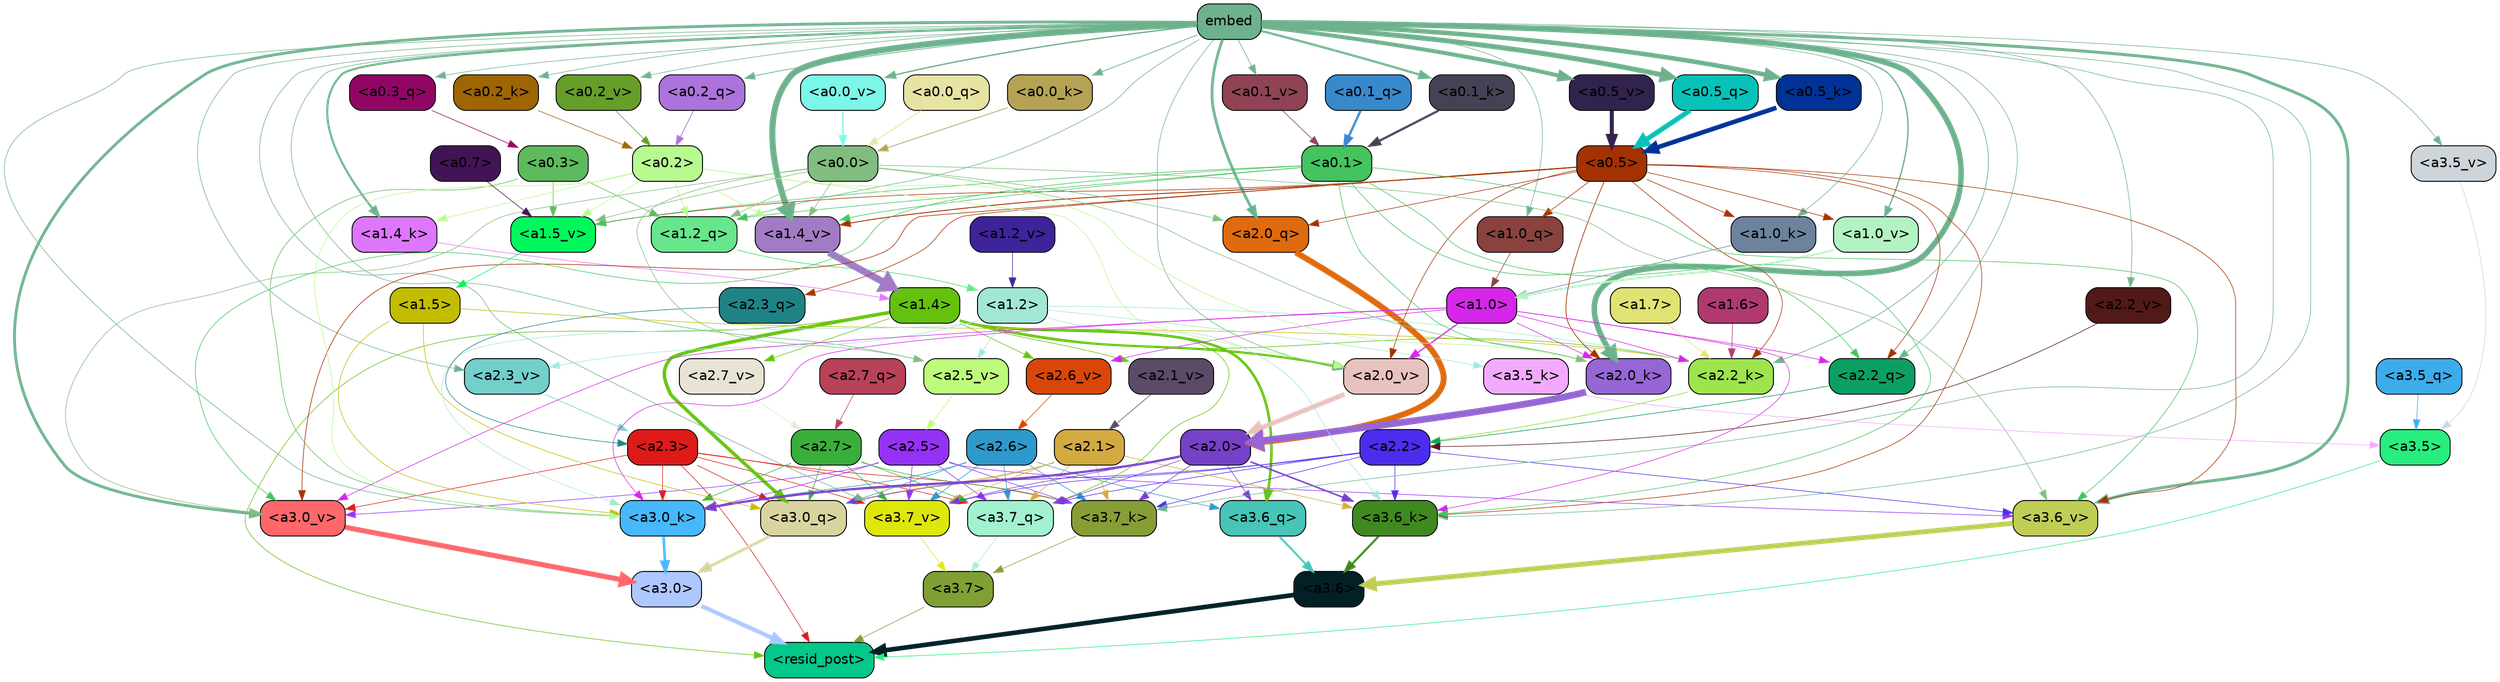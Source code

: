 strict digraph "" {
	graph [bgcolor=transparent,
		layout=dot,
		overlap=false,
		splines=true
	];
	"<a3.7>"	[color=black,
		fillcolor="#809f34",
		fontname=Helvetica,
		shape=box,
		style="filled, rounded"];
	"<resid_post>"	[color=black,
		fillcolor="#04c78a",
		fontname=Helvetica,
		shape=box,
		style="filled, rounded"];
	"<a3.7>" -> "<resid_post>"	[color="#809f34",
		penwidth=0.6];
	"<a3.6>"	[color=black,
		fillcolor="#022026",
		fontname=Helvetica,
		shape=box,
		style="filled, rounded"];
	"<a3.6>" -> "<resid_post>"	[color="#022026",
		penwidth=4.6696330308914185];
	"<a3.5>"	[color=black,
		fillcolor="#27ee7f",
		fontname=Helvetica,
		shape=box,
		style="filled, rounded"];
	"<a3.5>" -> "<resid_post>"	[color="#27ee7f",
		penwidth=0.6];
	"<a3.0>"	[color=black,
		fillcolor="#aec7ff",
		fontname=Helvetica,
		shape=box,
		style="filled, rounded"];
	"<a3.0>" -> "<resid_post>"	[color="#aec7ff",
		penwidth=4.282557368278503];
	"<a2.3>"	[color=black,
		fillcolor="#de1b18",
		fontname=Helvetica,
		shape=box,
		style="filled, rounded"];
	"<a2.3>" -> "<resid_post>"	[color="#de1b18",
		penwidth=0.6];
	"<a3.7_q>"	[color=black,
		fillcolor="#a2f1cf",
		fontname=Helvetica,
		shape=box,
		style="filled, rounded"];
	"<a2.3>" -> "<a3.7_q>"	[color="#de1b18",
		penwidth=0.6];
	"<a3.0_q>"	[color=black,
		fillcolor="#d9d49f",
		fontname=Helvetica,
		shape=box,
		style="filled, rounded"];
	"<a2.3>" -> "<a3.0_q>"	[color="#de1b18",
		penwidth=0.6];
	"<a3.7_k>"	[color=black,
		fillcolor="#879e36",
		fontname=Helvetica,
		shape=box,
		style="filled, rounded"];
	"<a2.3>" -> "<a3.7_k>"	[color="#de1b18",
		penwidth=0.6];
	"<a3.0_k>"	[color=black,
		fillcolor="#46b9fd",
		fontname=Helvetica,
		shape=box,
		style="filled, rounded"];
	"<a2.3>" -> "<a3.0_k>"	[color="#de1b18",
		penwidth=0.6];
	"<a3.7_v>"	[color=black,
		fillcolor="#dde70c",
		fontname=Helvetica,
		shape=box,
		style="filled, rounded"];
	"<a2.3>" -> "<a3.7_v>"	[color="#de1b18",
		penwidth=0.6];
	"<a3.0_v>"	[color=black,
		fillcolor="#fe686a",
		fontname=Helvetica,
		shape=box,
		style="filled, rounded"];
	"<a2.3>" -> "<a3.0_v>"	[color="#de1b18",
		penwidth=0.6];
	"<a1.4>"	[color=black,
		fillcolor="#64c20f",
		fontname=Helvetica,
		shape=box,
		style="filled, rounded"];
	"<a1.4>" -> "<resid_post>"	[color="#64c20f",
		penwidth=0.6];
	"<a1.4>" -> "<a3.7_q>"	[color="#64c20f",
		penwidth=0.6];
	"<a3.6_q>"	[color=black,
		fillcolor="#46c5b8",
		fontname=Helvetica,
		shape=box,
		style="filled, rounded"];
	"<a1.4>" -> "<a3.6_q>"	[color="#64c20f",
		penwidth=2.6073555648326874];
	"<a1.4>" -> "<a3.0_q>"	[color="#64c20f",
		penwidth=3.4971605762839317];
	"<a2.2_k>"	[color=black,
		fillcolor="#9de44d",
		fontname=Helvetica,
		shape=box,
		style="filled, rounded"];
	"<a1.4>" -> "<a2.2_k>"	[color="#64c20f",
		penwidth=0.6];
	"<a2.7_v>"	[color=black,
		fillcolor="#e8e3d5",
		fontname=Helvetica,
		shape=box,
		style="filled, rounded"];
	"<a1.4>" -> "<a2.7_v>"	[color="#64c20f",
		penwidth=0.6];
	"<a2.6_v>"	[color=black,
		fillcolor="#d94609",
		fontname=Helvetica,
		shape=box,
		style="filled, rounded"];
	"<a1.4>" -> "<a2.6_v>"	[color="#64c20f",
		penwidth=0.6];
	"<a2.1_v>"	[color=black,
		fillcolor="#5b4b66",
		fontname=Helvetica,
		shape=box,
		style="filled, rounded"];
	"<a1.4>" -> "<a2.1_v>"	[color="#64c20f",
		penwidth=0.6];
	"<a2.0_v>"	[color=black,
		fillcolor="#e8c2be",
		fontname=Helvetica,
		shape=box,
		style="filled, rounded"];
	"<a1.4>" -> "<a2.0_v>"	[color="#64c20f",
		penwidth=2.268670678138733];
	"<a3.7_q>" -> "<a3.7>"	[color="#a2f1cf",
		penwidth=0.6];
	"<a3.6_q>" -> "<a3.6>"	[color="#46c5b8",
		penwidth=2.03758105635643];
	"<a3.5_q>"	[color=black,
		fillcolor="#3dacea",
		fontname=Helvetica,
		shape=box,
		style="filled, rounded"];
	"<a3.5_q>" -> "<a3.5>"	[color="#3dacea",
		penwidth=0.6];
	"<a3.0_q>" -> "<a3.0>"	[color="#d9d49f",
		penwidth=2.8638100624084473];
	"<a3.7_k>" -> "<a3.7>"	[color="#879e36",
		penwidth=0.6];
	"<a3.6_k>"	[color=black,
		fillcolor="#408920",
		fontname=Helvetica,
		shape=box,
		style="filled, rounded"];
	"<a3.6_k>" -> "<a3.6>"	[color="#408920",
		penwidth=2.174198240041733];
	"<a3.5_k>"	[color=black,
		fillcolor="#f2aaff",
		fontname=Helvetica,
		shape=box,
		style="filled, rounded"];
	"<a3.5_k>" -> "<a3.5>"	[color="#f2aaff",
		penwidth=0.6];
	"<a3.0_k>" -> "<a3.0>"	[color="#46b9fd",
		penwidth=2.6274144649505615];
	"<a3.7_v>" -> "<a3.7>"	[color="#dde70c",
		penwidth=0.6];
	"<a3.6_v>"	[color=black,
		fillcolor="#c0cd55",
		fontname=Helvetica,
		shape=box,
		style="filled, rounded"];
	"<a3.6_v>" -> "<a3.6>"	[color="#c0cd55",
		penwidth=5.002329230308533];
	"<a3.5_v>"	[color=black,
		fillcolor="#cdd4da",
		fontname=Helvetica,
		shape=box,
		style="filled, rounded"];
	"<a3.5_v>" -> "<a3.5>"	[color="#cdd4da",
		penwidth=0.6];
	"<a3.0_v>" -> "<a3.0>"	[color="#fe686a",
		penwidth=5.188832879066467];
	"<a2.7>"	[color=black,
		fillcolor="#3aae3a",
		fontname=Helvetica,
		shape=box,
		style="filled, rounded"];
	"<a2.7>" -> "<a3.7_q>"	[color="#3aae3a",
		penwidth=0.6];
	"<a2.7>" -> "<a3.0_q>"	[color="#3aae3a",
		penwidth=0.6];
	"<a2.7>" -> "<a3.7_k>"	[color="#3aae3a",
		penwidth=0.6];
	"<a2.7>" -> "<a3.0_k>"	[color="#3aae3a",
		penwidth=0.6];
	"<a2.7>" -> "<a3.7_v>"	[color="#3aae3a",
		penwidth=0.6];
	"<a2.6>"	[color=black,
		fillcolor="#2e99cb",
		fontname=Helvetica,
		shape=box,
		style="filled, rounded"];
	"<a2.6>" -> "<a3.7_q>"	[color="#2e99cb",
		penwidth=0.6];
	"<a2.6>" -> "<a3.6_q>"	[color="#2e99cb",
		penwidth=0.6];
	"<a2.6>" -> "<a3.0_q>"	[color="#2e99cb",
		penwidth=0.6];
	"<a2.6>" -> "<a3.7_k>"	[color="#2e99cb",
		penwidth=0.6];
	"<a2.6>" -> "<a3.0_k>"	[color="#2e99cb",
		penwidth=0.6];
	"<a2.6>" -> "<a3.7_v>"	[color="#2e99cb",
		penwidth=0.6];
	"<a2.5>"	[color=black,
		fillcolor="#9432f5",
		fontname=Helvetica,
		shape=box,
		style="filled, rounded"];
	"<a2.5>" -> "<a3.7_q>"	[color="#9432f5",
		penwidth=0.6];
	"<a2.5>" -> "<a3.7_k>"	[color="#9432f5",
		penwidth=0.6];
	"<a2.5>" -> "<a3.0_k>"	[color="#9432f5",
		penwidth=0.6];
	"<a2.5>" -> "<a3.7_v>"	[color="#9432f5",
		penwidth=0.6];
	"<a2.5>" -> "<a3.6_v>"	[color="#9432f5",
		penwidth=0.6];
	"<a2.5>" -> "<a3.0_v>"	[color="#9432f5",
		penwidth=0.6];
	"<a2.2>"	[color=black,
		fillcolor="#4c2def",
		fontname=Helvetica,
		shape=box,
		style="filled, rounded"];
	"<a2.2>" -> "<a3.7_q>"	[color="#4c2def",
		penwidth=0.6];
	"<a2.2>" -> "<a3.7_k>"	[color="#4c2def",
		penwidth=0.6];
	"<a2.2>" -> "<a3.6_k>"	[color="#4c2def",
		penwidth=0.6];
	"<a2.2>" -> "<a3.0_k>"	[color="#4c2def",
		penwidth=0.6];
	"<a2.2>" -> "<a3.7_v>"	[color="#4c2def",
		penwidth=0.6];
	"<a2.2>" -> "<a3.6_v>"	[color="#4c2def",
		penwidth=0.6];
	"<a2.1>"	[color=black,
		fillcolor="#d3a941",
		fontname=Helvetica,
		shape=box,
		style="filled, rounded"];
	"<a2.1>" -> "<a3.7_q>"	[color="#d3a941",
		penwidth=0.6];
	"<a2.1>" -> "<a3.0_q>"	[color="#d3a941",
		penwidth=0.6];
	"<a2.1>" -> "<a3.7_k>"	[color="#d3a941",
		penwidth=0.6];
	"<a2.1>" -> "<a3.6_k>"	[color="#d3a941",
		penwidth=0.6];
	"<a2.1>" -> "<a3.0_k>"	[color="#d3a941",
		penwidth=0.6];
	"<a2.1>" -> "<a3.7_v>"	[color="#d3a941",
		penwidth=0.6];
	"<a2.0>"	[color=black,
		fillcolor="#7740c8",
		fontname=Helvetica,
		shape=box,
		style="filled, rounded"];
	"<a2.0>" -> "<a3.7_q>"	[color="#7740c8",
		penwidth=0.6];
	"<a2.0>" -> "<a3.6_q>"	[color="#7740c8",
		penwidth=0.6];
	"<a2.0>" -> "<a3.0_q>"	[color="#7740c8",
		penwidth=0.6];
	"<a2.0>" -> "<a3.7_k>"	[color="#7740c8",
		penwidth=0.6];
	"<a2.0>" -> "<a3.6_k>"	[color="#7740c8",
		penwidth=1.5568191409111023];
	"<a2.0>" -> "<a3.0_k>"	[color="#7740c8",
		penwidth=2.270527422428131];
	"<a2.0>" -> "<a3.7_v>"	[color="#7740c8",
		penwidth=0.6];
	"<a1.5>"	[color=black,
		fillcolor="#c3bd01",
		fontname=Helvetica,
		shape=box,
		style="filled, rounded"];
	"<a1.5>" -> "<a3.0_q>"	[color="#c3bd01",
		penwidth=0.6];
	"<a1.5>" -> "<a3.0_k>"	[color="#c3bd01",
		penwidth=0.6];
	"<a1.5>" -> "<a2.2_k>"	[color="#c3bd01",
		penwidth=0.6];
	embed	[color=black,
		fillcolor="#6db18d",
		fontname=Helvetica,
		shape=box,
		style="filled, rounded"];
	embed -> "<a3.7_k>"	[color="#6db18d",
		penwidth=0.6];
	embed -> "<a3.6_k>"	[color="#6db18d",
		penwidth=0.6];
	embed -> "<a3.0_k>"	[color="#6db18d",
		penwidth=0.6];
	embed -> "<a3.7_v>"	[color="#6db18d",
		penwidth=0.6];
	embed -> "<a3.6_v>"	[color="#6db18d",
		penwidth=2.9588699340820312];
	embed -> "<a3.5_v>"	[color="#6db18d",
		penwidth=0.6];
	embed -> "<a3.0_v>"	[color="#6db18d",
		penwidth=2.8686431646347046];
	"<a2.2_q>"	[color=black,
		fillcolor="#0c9f63",
		fontname=Helvetica,
		shape=box,
		style="filled, rounded"];
	embed -> "<a2.2_q>"	[color="#6db18d",
		penwidth=0.6];
	"<a2.0_q>"	[color=black,
		fillcolor="#df6b0e",
		fontname=Helvetica,
		shape=box,
		style="filled, rounded"];
	embed -> "<a2.0_q>"	[color="#6db18d",
		penwidth=2.7617180347442627];
	embed -> "<a2.2_k>"	[color="#6db18d",
		penwidth=0.67606520652771];
	"<a2.0_k>"	[color=black,
		fillcolor="#9566d4",
		fontname=Helvetica,
		shape=box,
		style="filled, rounded"];
	embed -> "<a2.0_k>"	[color="#6db18d",
		penwidth=5.615107178688049];
	"<a2.5_v>"	[color=black,
		fillcolor="#bdfb7a",
		fontname=Helvetica,
		shape=box,
		style="filled, rounded"];
	embed -> "<a2.5_v>"	[color="#6db18d",
		penwidth=0.6];
	"<a2.3_v>"	[color=black,
		fillcolor="#72cfca",
		fontname=Helvetica,
		shape=box,
		style="filled, rounded"];
	embed -> "<a2.3_v>"	[color="#6db18d",
		penwidth=0.6];
	"<a2.2_v>"	[color=black,
		fillcolor="#511918",
		fontname=Helvetica,
		shape=box,
		style="filled, rounded"];
	embed -> "<a2.2_v>"	[color="#6db18d",
		penwidth=0.6];
	embed -> "<a2.0_v>"	[color="#6db18d",
		penwidth=0.6];
	"<a1.2_q>"	[color=black,
		fillcolor="#67e68c",
		fontname=Helvetica,
		shape=box,
		style="filled, rounded"];
	embed -> "<a1.2_q>"	[color="#6db18d",
		penwidth=0.6];
	"<a1.0_q>"	[color=black,
		fillcolor="#89423e",
		fontname=Helvetica,
		shape=box,
		style="filled, rounded"];
	embed -> "<a1.0_q>"	[color="#6db18d",
		penwidth=0.6];
	"<a1.4_k>"	[color=black,
		fillcolor="#dd77fb",
		fontname=Helvetica,
		shape=box,
		style="filled, rounded"];
	embed -> "<a1.4_k>"	[color="#6db18d",
		penwidth=2.1468217372894287];
	"<a1.0_k>"	[color=black,
		fillcolor="#6d829d",
		fontname=Helvetica,
		shape=box,
		style="filled, rounded"];
	embed -> "<a1.0_k>"	[color="#6db18d",
		penwidth=0.6];
	"<a1.4_v>"	[color=black,
		fillcolor="#a27bc5",
		fontname=Helvetica,
		shape=box,
		style="filled, rounded"];
	embed -> "<a1.4_v>"	[color="#6db18d",
		penwidth=6.189999580383301];
	"<a1.0_v>"	[color=black,
		fillcolor="#b3f2c2",
		fontname=Helvetica,
		shape=box,
		style="filled, rounded"];
	embed -> "<a1.0_v>"	[color="#6db18d",
		penwidth=1.3123979568481445];
	"<a0.5_q>"	[color=black,
		fillcolor="#08c2b9",
		fontname=Helvetica,
		shape=box,
		style="filled, rounded"];
	embed -> "<a0.5_q>"	[color="#6db18d",
		penwidth=5.055958271026611];
	"<a0.3_q>"	[color=black,
		fillcolor="#910665",
		fontname=Helvetica,
		shape=box,
		style="filled, rounded"];
	embed -> "<a0.3_q>"	[color="#6db18d",
		penwidth=0.6];
	"<a0.2_q>"	[color=black,
		fillcolor="#ab73db",
		fontname=Helvetica,
		shape=box,
		style="filled, rounded"];
	embed -> "<a0.2_q>"	[color="#6db18d",
		penwidth=0.7587676048278809];
	"<a0.5_k>"	[color=black,
		fillcolor="#003297",
		fontname=Helvetica,
		shape=box,
		style="filled, rounded"];
	embed -> "<a0.5_k>"	[color="#6db18d",
		penwidth=4.58268666267395];
	"<a0.2_k>"	[color=black,
		fillcolor="#9f6503",
		fontname=Helvetica,
		shape=box,
		style="filled, rounded"];
	embed -> "<a0.2_k>"	[color="#6db18d",
		penwidth=0.6];
	"<a0.1_k>"	[color=black,
		fillcolor="#454256",
		fontname=Helvetica,
		shape=box,
		style="filled, rounded"];
	embed -> "<a0.1_k>"	[color="#6db18d",
		penwidth=2.2296652793884277];
	"<a0.0_k>"	[color=black,
		fillcolor="#b4a255",
		fontname=Helvetica,
		shape=box,
		style="filled, rounded"];
	embed -> "<a0.0_k>"	[color="#6db18d",
		penwidth=0.7705097198486328];
	"<a0.5_v>"	[color=black,
		fillcolor="#31234d",
		fontname=Helvetica,
		shape=box,
		style="filled, rounded"];
	embed -> "<a0.5_v>"	[color="#6db18d",
		penwidth=4.06441330909729];
	"<a0.2_v>"	[color=black,
		fillcolor="#659e29",
		fontname=Helvetica,
		shape=box,
		style="filled, rounded"];
	embed -> "<a0.2_v>"	[color="#6db18d",
		penwidth=0.6];
	"<a0.1_v>"	[color=black,
		fillcolor="#8f4354",
		fontname=Helvetica,
		shape=box,
		style="filled, rounded"];
	embed -> "<a0.1_v>"	[color="#6db18d",
		penwidth=0.6574034690856934];
	"<a0.0_v>"	[color=black,
		fillcolor="#7bf6e7",
		fontname=Helvetica,
		shape=box,
		style="filled, rounded"];
	embed -> "<a0.0_v>"	[color="#6db18d",
		penwidth=1.3119869232177734];
	"<a1.2>"	[color=black,
		fillcolor="#a2e7d6",
		fontname=Helvetica,
		shape=box,
		style="filled, rounded"];
	"<a1.2>" -> "<a3.6_k>"	[color="#a2e7d6",
		penwidth=0.6];
	"<a1.2>" -> "<a3.5_k>"	[color="#a2e7d6",
		penwidth=0.6];
	"<a1.2>" -> "<a3.0_k>"	[color="#a2e7d6",
		penwidth=0.6];
	"<a1.2>" -> "<a2.2_k>"	[color="#a2e7d6",
		penwidth=0.6];
	"<a1.2>" -> "<a2.5_v>"	[color="#a2e7d6",
		penwidth=0.6];
	"<a1.2>" -> "<a2.3_v>"	[color="#a2e7d6",
		penwidth=0.6];
	"<a1.0>"	[color=black,
		fillcolor="#d526e9",
		fontname=Helvetica,
		shape=box,
		style="filled, rounded"];
	"<a1.0>" -> "<a3.6_k>"	[color="#d526e9",
		penwidth=0.6];
	"<a1.0>" -> "<a3.0_k>"	[color="#d526e9",
		penwidth=0.6];
	"<a1.0>" -> "<a3.0_v>"	[color="#d526e9",
		penwidth=0.6];
	"<a1.0>" -> "<a2.2_q>"	[color="#d526e9",
		penwidth=0.6];
	"<a1.0>" -> "<a2.2_k>"	[color="#d526e9",
		penwidth=0.6];
	"<a1.0>" -> "<a2.0_k>"	[color="#d526e9",
		penwidth=0.6];
	"<a1.0>" -> "<a2.6_v>"	[color="#d526e9",
		penwidth=0.6];
	"<a1.0>" -> "<a2.0_v>"	[color="#d526e9",
		penwidth=1.27996826171875];
	"<a0.5>"	[color=black,
		fillcolor="#a43101",
		fontname=Helvetica,
		shape=box,
		style="filled, rounded"];
	"<a0.5>" -> "<a3.6_k>"	[color="#a43101",
		penwidth=0.6];
	"<a0.5>" -> "<a3.6_v>"	[color="#a43101",
		penwidth=0.6];
	"<a0.5>" -> "<a3.0_v>"	[color="#a43101",
		penwidth=0.6421224474906921];
	"<a2.3_q>"	[color=black,
		fillcolor="#1f8386",
		fontname=Helvetica,
		shape=box,
		style="filled, rounded"];
	"<a0.5>" -> "<a2.3_q>"	[color="#a43101",
		penwidth=0.6];
	"<a0.5>" -> "<a2.2_q>"	[color="#a43101",
		penwidth=0.6];
	"<a0.5>" -> "<a2.0_q>"	[color="#a43101",
		penwidth=0.6];
	"<a0.5>" -> "<a2.2_k>"	[color="#a43101",
		penwidth=0.6];
	"<a0.5>" -> "<a2.0_k>"	[color="#a43101",
		penwidth=0.7151575088500977];
	"<a0.5>" -> "<a2.0_v>"	[color="#a43101",
		penwidth=0.6];
	"<a0.5>" -> "<a1.0_q>"	[color="#a43101",
		penwidth=0.6];
	"<a0.5>" -> "<a1.0_k>"	[color="#a43101",
		penwidth=0.6];
	"<a1.5_v>"	[color=black,
		fillcolor="#01f85c",
		fontname=Helvetica,
		shape=box,
		style="filled, rounded"];
	"<a0.5>" -> "<a1.5_v>"	[color="#a43101",
		penwidth=0.6];
	"<a0.5>" -> "<a1.4_v>"	[color="#a43101",
		penwidth=0.8927993774414062];
	"<a0.5>" -> "<a1.0_v>"	[color="#a43101",
		penwidth=0.6];
	"<a0.1>"	[color=black,
		fillcolor="#44c35f",
		fontname=Helvetica,
		shape=box,
		style="filled, rounded"];
	"<a0.1>" -> "<a3.6_k>"	[color="#44c35f",
		penwidth=0.6];
	"<a0.1>" -> "<a3.6_v>"	[color="#44c35f",
		penwidth=0.6];
	"<a0.1>" -> "<a3.0_v>"	[color="#44c35f",
		penwidth=0.6];
	"<a0.1>" -> "<a2.2_q>"	[color="#44c35f",
		penwidth=0.6];
	"<a0.1>" -> "<a2.0_k>"	[color="#44c35f",
		penwidth=0.6];
	"<a0.1>" -> "<a1.2_q>"	[color="#44c35f",
		penwidth=0.6];
	"<a0.1>" -> "<a1.5_v>"	[color="#44c35f",
		penwidth=0.6];
	"<a0.1>" -> "<a1.4_v>"	[color="#44c35f",
		penwidth=0.6];
	"<a0.3>"	[color=black,
		fillcolor="#5eba5c",
		fontname=Helvetica,
		shape=box,
		style="filled, rounded"];
	"<a0.3>" -> "<a3.0_k>"	[color="#5eba5c",
		penwidth=0.6];
	"<a0.3>" -> "<a1.2_q>"	[color="#5eba5c",
		penwidth=0.6];
	"<a0.3>" -> "<a1.5_v>"	[color="#5eba5c",
		penwidth=0.6];
	"<a0.2>"	[color=black,
		fillcolor="#b7fa8f",
		fontname=Helvetica,
		shape=box,
		style="filled, rounded"];
	"<a0.2>" -> "<a3.0_k>"	[color="#b7fa8f",
		penwidth=0.6];
	"<a0.2>" -> "<a2.0_k>"	[color="#b7fa8f",
		penwidth=0.6];
	"<a0.2>" -> "<a2.0_v>"	[color="#b7fa8f",
		penwidth=0.6];
	"<a0.2>" -> "<a1.2_q>"	[color="#b7fa8f",
		penwidth=0.6];
	"<a0.2>" -> "<a1.4_k>"	[color="#b7fa8f",
		penwidth=0.6];
	"<a0.2>" -> "<a1.5_v>"	[color="#b7fa8f",
		penwidth=0.6];
	"<a0.2>" -> "<a1.4_v>"	[color="#b7fa8f",
		penwidth=0.6];
	"<a0.0>"	[color=black,
		fillcolor="#80bd7e",
		fontname=Helvetica,
		shape=box,
		style="filled, rounded"];
	"<a0.0>" -> "<a3.6_v>"	[color="#80bd7e",
		penwidth=0.6];
	"<a0.0>" -> "<a3.0_v>"	[color="#80bd7e",
		penwidth=0.6];
	"<a0.0>" -> "<a2.0_q>"	[color="#80bd7e",
		penwidth=0.6];
	"<a0.0>" -> "<a2.0_k>"	[color="#80bd7e",
		penwidth=0.6];
	"<a0.0>" -> "<a2.5_v>"	[color="#80bd7e",
		penwidth=0.6];
	"<a0.0>" -> "<a1.2_q>"	[color="#80bd7e",
		penwidth=0.6];
	"<a0.0>" -> "<a1.5_v>"	[color="#80bd7e",
		penwidth=0.6];
	"<a0.0>" -> "<a1.4_v>"	[color="#80bd7e",
		penwidth=0.6];
	"<a2.7_q>"	[color=black,
		fillcolor="#b84258",
		fontname=Helvetica,
		shape=box,
		style="filled, rounded"];
	"<a2.7_q>" -> "<a2.7>"	[color="#b84258",
		penwidth=0.6];
	"<a2.3_q>" -> "<a2.3>"	[color="#1f8386",
		penwidth=0.6];
	"<a2.2_q>" -> "<a2.2>"	[color="#0c9f63",
		penwidth=0.6340763568878174];
	"<a2.0_q>" -> "<a2.0>"	[color="#df6b0e",
		penwidth=6.0160088539123535];
	"<a2.2_k>" -> "<a2.2>"	[color="#9de44d",
		penwidth=0.7764816284179688];
	"<a2.0_k>" -> "<a2.0>"	[color="#9566d4",
		penwidth=6.773025274276733];
	"<a2.7_v>" -> "<a2.7>"	[color="#e8e3d5",
		penwidth=0.6];
	"<a2.6_v>" -> "<a2.6>"	[color="#d94609",
		penwidth=0.6];
	"<a2.5_v>" -> "<a2.5>"	[color="#bdfb7a",
		penwidth=0.6];
	"<a2.3_v>" -> "<a2.3>"	[color="#72cfca",
		penwidth=0.6];
	"<a2.2_v>" -> "<a2.2>"	[color="#511918",
		penwidth=0.6];
	"<a2.1_v>" -> "<a2.1>"	[color="#5b4b66",
		penwidth=0.6];
	"<a2.0_v>" -> "<a2.0>"	[color="#e8c2be",
		penwidth=4.906715989112854];
	"<a1.7>"	[color=black,
		fillcolor="#e0e273",
		fontname=Helvetica,
		shape=box,
		style="filled, rounded"];
	"<a1.7>" -> "<a2.2_k>"	[color="#e0e273",
		penwidth=0.6];
	"<a1.6>"	[color=black,
		fillcolor="#b0396f",
		fontname=Helvetica,
		shape=box,
		style="filled, rounded"];
	"<a1.6>" -> "<a2.2_k>"	[color="#b0396f",
		penwidth=0.6];
	"<a1.2_q>" -> "<a1.2>"	[color="#67e68c",
		penwidth=0.836545467376709];
	"<a1.0_q>" -> "<a1.0>"	[color="#89423e",
		penwidth=0.6];
	"<a1.4_k>" -> "<a1.4>"	[color="#dd77fb",
		penwidth=0.6];
	"<a1.0_k>" -> "<a1.0>"	[color="#6d829d",
		penwidth=0.6];
	"<a1.5_v>" -> "<a1.5>"	[color="#01f85c",
		penwidth=0.6];
	"<a1.4_v>" -> "<a1.4>"	[color="#a27bc5",
		penwidth=7.093163728713989];
	"<a1.2_v>"	[color=black,
		fillcolor="#3e239a",
		fontname=Helvetica,
		shape=box,
		style="filled, rounded"];
	"<a1.2_v>" -> "<a1.2>"	[color="#3e239a",
		penwidth=0.6];
	"<a1.0_v>" -> "<a1.0>"	[color="#b3f2c2",
		penwidth=1.9666723012924194];
	"<a0.7>"	[color=black,
		fillcolor="#421455",
		fontname=Helvetica,
		shape=box,
		style="filled, rounded"];
	"<a0.7>" -> "<a1.5_v>"	[color="#421455",
		penwidth=0.6];
	"<a0.5_q>" -> "<a0.5>"	[color="#08c2b9",
		penwidth=5.0559651255607605];
	"<a0.3_q>" -> "<a0.3>"	[color="#910665",
		penwidth=0.6];
	"<a0.2_q>" -> "<a0.2>"	[color="#ab73db",
		penwidth=0.7587676048278809];
	"<a0.1_q>"	[color=black,
		fillcolor="#3889cc",
		fontname=Helvetica,
		shape=box,
		style="filled, rounded"];
	"<a0.1_q>" -> "<a0.1>"	[color="#3889cc",
		penwidth=2.3103086948394775];
	"<a0.0_q>"	[color=black,
		fillcolor="#e6e3a3",
		fontname=Helvetica,
		shape=box,
		style="filled, rounded"];
	"<a0.0_q>" -> "<a0.0>"	[color="#e6e3a3",
		penwidth=0.8285908699035645];
	"<a0.5_k>" -> "<a0.5>"	[color="#003297",
		penwidth=4.577519536018372];
	"<a0.2_k>" -> "<a0.2>"	[color="#9f6503",
		penwidth=0.6];
	"<a0.1_k>" -> "<a0.1>"	[color="#454256",
		penwidth=2.2273199558258057];
	"<a0.0_k>" -> "<a0.0>"	[color="#b4a255",
		penwidth=0.7703166007995605];
	"<a0.5_v>" -> "<a0.5>"	[color="#31234d",
		penwidth=4.062177300453186];
	"<a0.2_v>" -> "<a0.2>"	[color="#659e29",
		penwidth=0.6];
	"<a0.1_v>" -> "<a0.1>"	[color="#8f4354",
		penwidth=0.654442310333252];
	"<a0.0_v>" -> "<a0.0>"	[color="#7bf6e7",
		penwidth=1.307939052581787];
}
